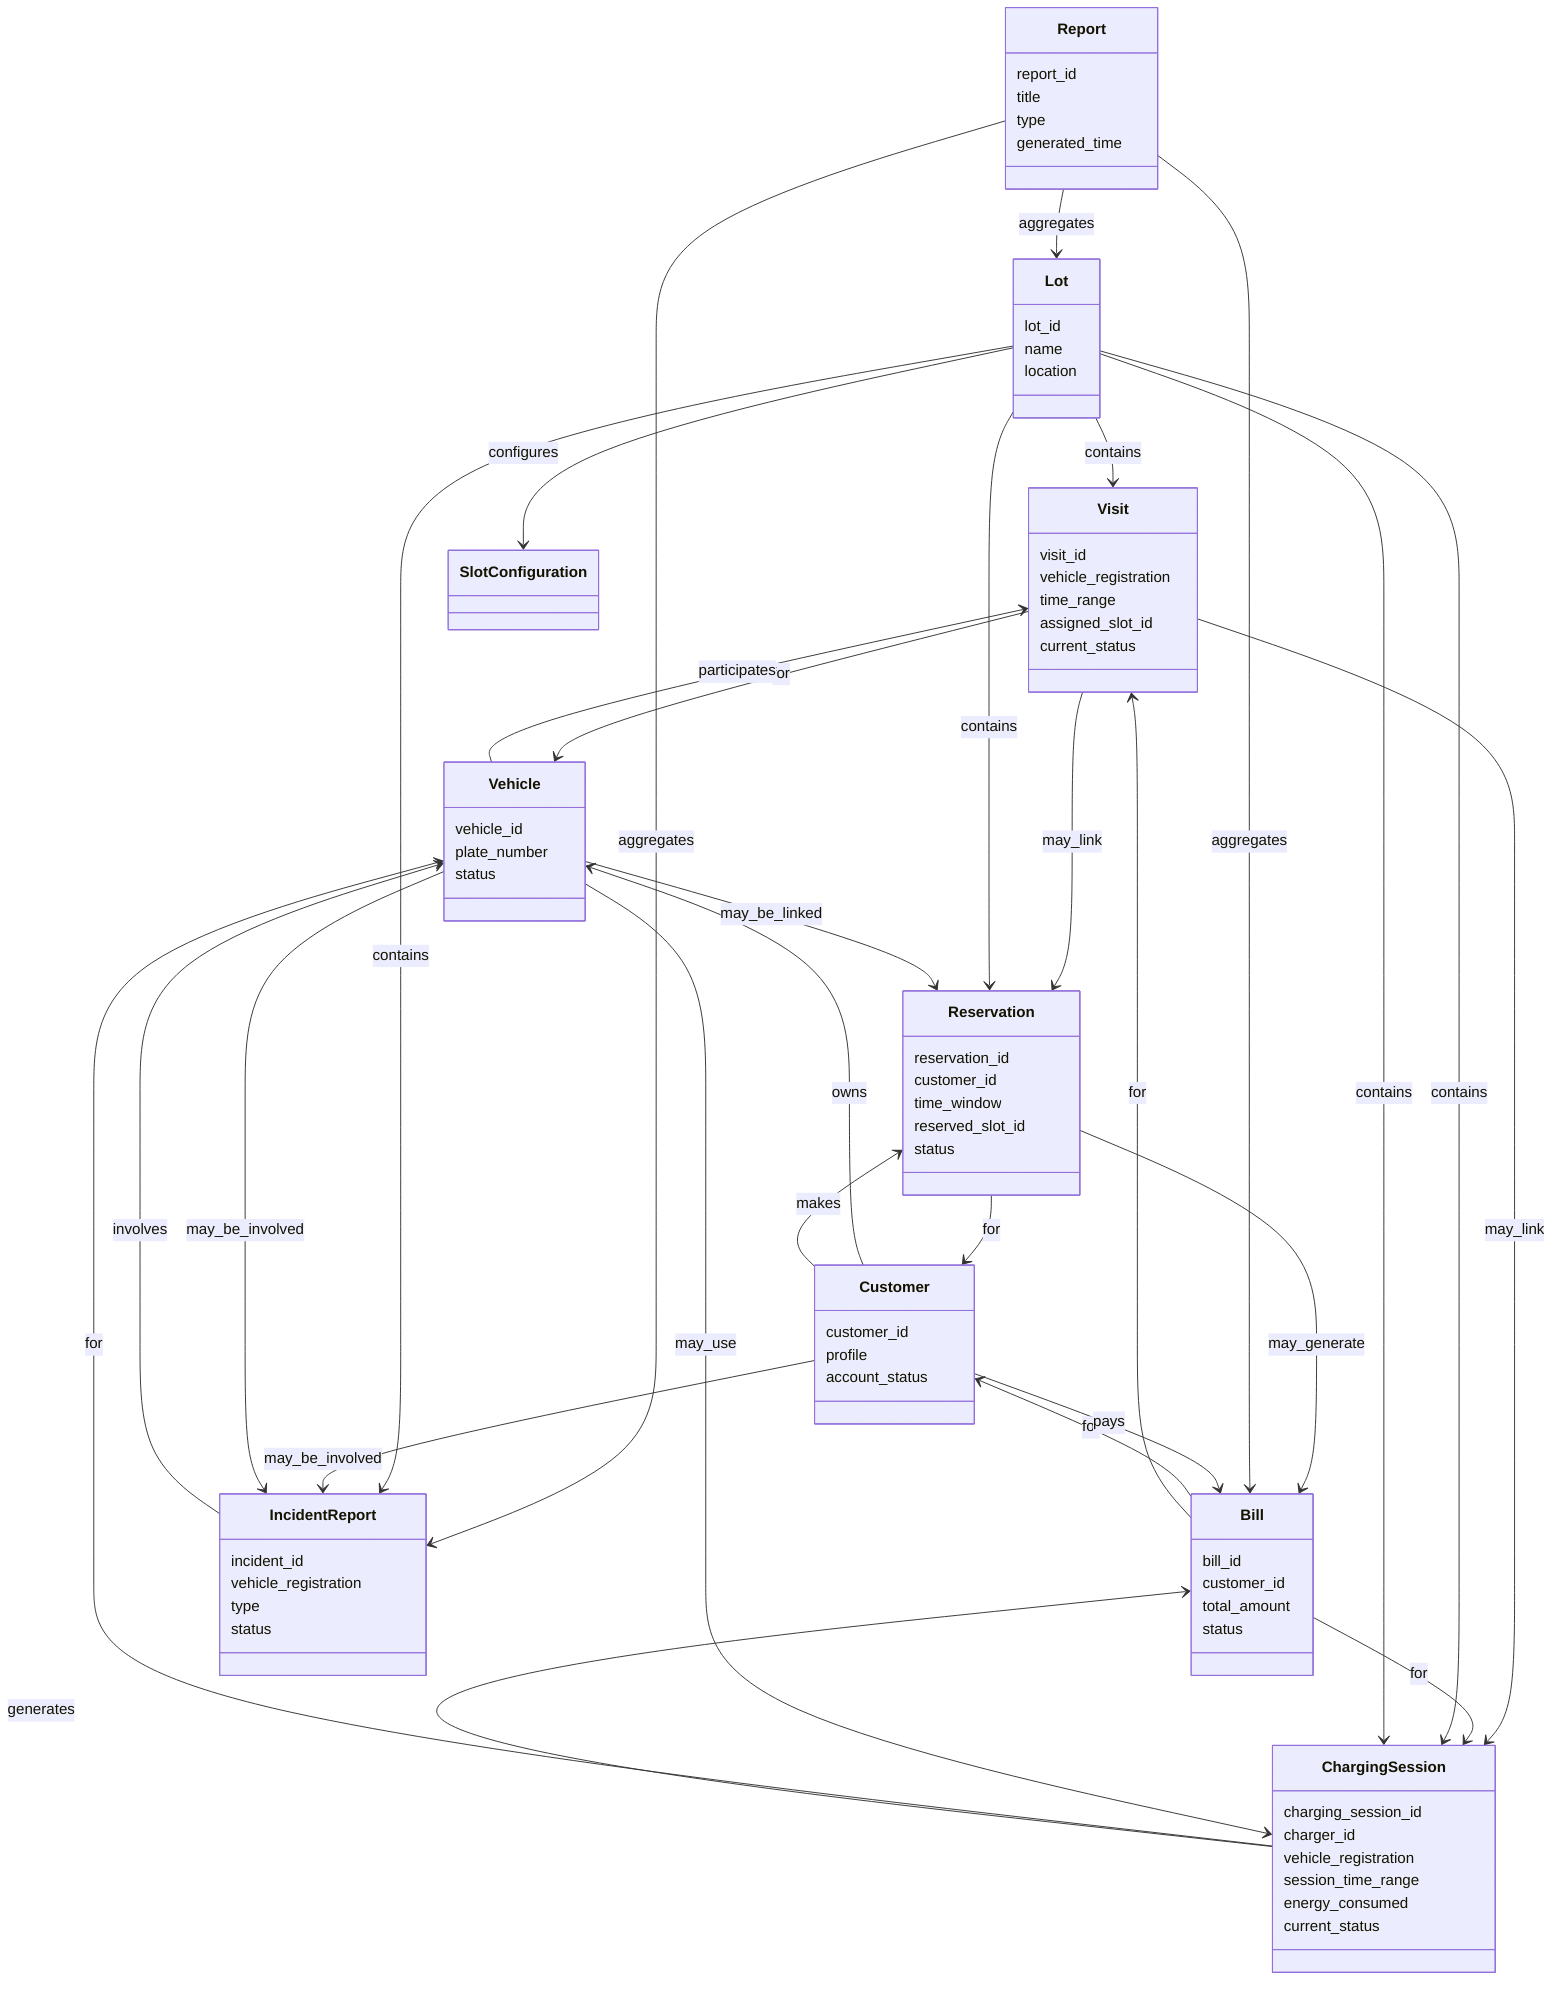 classDiagram
    %% Core Domains
    class Visit {
        visit_id
        vehicle_registration
        time_range
        assigned_slot_id
        current_status
    }
    class ChargingSession {
        charging_session_id
        charger_id
        vehicle_registration
        session_time_range
        energy_consumed
        current_status
    }
    class Bill {
        bill_id
        customer_id
        total_amount
        status
    }
    class Reservation {
        reservation_id
        customer_id
        time_window
        reserved_slot_id
        status
    }
    class Customer {
        customer_id
        profile
        account_status
    }
    class Vehicle {
        vehicle_id
        plate_number
        status
    }
    class IncidentReport {
        incident_id
        vehicle_registration
        type
        status
    }
    class Lot {
        lot_id
        name
        location
    }
    class Report {
        report_id
        title
        type
        generated_time
    }

    %% Relationships
    Visit --> Vehicle : for
    Visit --> Reservation : may_link
    Visit --> ChargingSession : may_link
    ChargingSession --> Vehicle : for
    ChargingSession --> Bill : generates
    Reservation --> Customer : for
    Reservation --> Bill : may_generate
    Bill --> Customer : for
    Bill --> Visit : for
    Bill --> ChargingSession : for
    Customer --> Vehicle : owns
    IncidentReport --> Vehicle : involves
    Lot --> Visit : contains
    Lot --> ChargingSession : contains
    Report --> Lot : aggregates
    Report --> Bill : aggregates
    Report --> IncidentReport : aggregates
    Lot --> Reservation : contains
    Lot --> ChargingSession : contains
    Lot --> IncidentReport : contains
    Customer --> Reservation : makes
    Customer --> Bill : pays
    Customer --> IncidentReport : may_be_involved
    Vehicle --> Reservation : may_be_linked
    Vehicle --> IncidentReport : may_be_involved
    Vehicle --> ChargingSession : may_use
    Vehicle --> Visit : participates
    Lot --> SlotConfiguration : configures
    %% Add more as needed for clarity